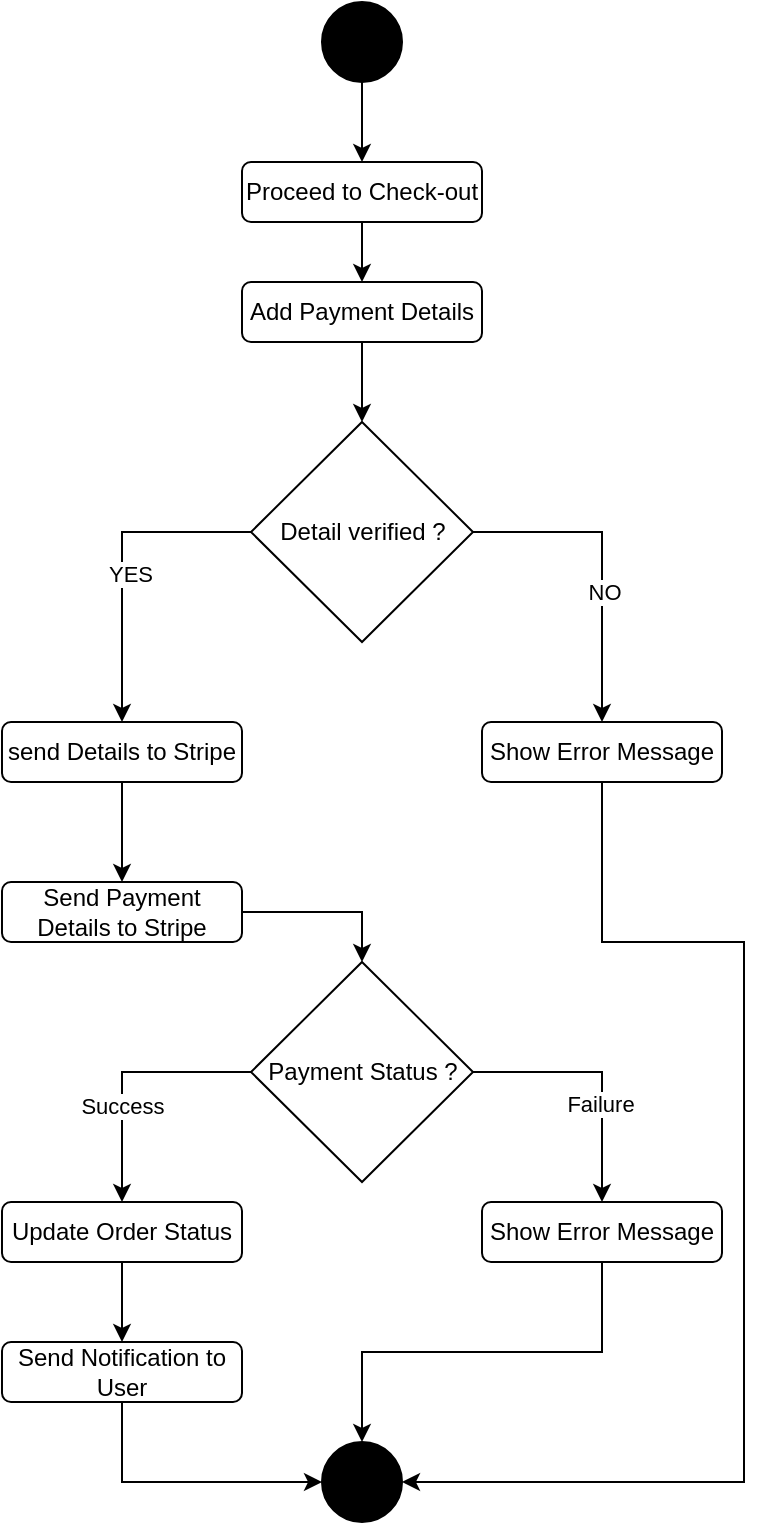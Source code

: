 <mxfile version="24.6.4" type="device">
  <diagram id="C5RBs43oDa-KdzZeNtuy" name="Page-1">
    <mxGraphModel dx="2765" dy="1069" grid="1" gridSize="10" guides="1" tooltips="1" connect="1" arrows="1" fold="1" page="1" pageScale="1" pageWidth="827" pageHeight="1169" background="#FFFFFF" math="0" shadow="0">
      <root>
        <mxCell id="WIyWlLk6GJQsqaUBKTNV-0" />
        <mxCell id="WIyWlLk6GJQsqaUBKTNV-1" parent="WIyWlLk6GJQsqaUBKTNV-0" />
        <mxCell id="RmVeTBXAw_z7LC56snDp-1" style="edgeStyle=orthogonalEdgeStyle;rounded=0;orthogonalLoop=1;jettySize=auto;html=1;exitX=0.5;exitY=1;exitDx=0;exitDy=0;entryX=0.5;entryY=0;entryDx=0;entryDy=0;" edge="1" parent="WIyWlLk6GJQsqaUBKTNV-1" source="RmVeTBXAw_z7LC56snDp-2" target="RmVeTBXAw_z7LC56snDp-4">
          <mxGeometry relative="1" as="geometry" />
        </mxCell>
        <mxCell id="RmVeTBXAw_z7LC56snDp-2" value="" style="ellipse;whiteSpace=wrap;html=1;aspect=fixed;fillColor=#000000;" vertex="1" parent="WIyWlLk6GJQsqaUBKTNV-1">
          <mxGeometry x="399" y="40" width="40" height="40" as="geometry" />
        </mxCell>
        <mxCell id="RmVeTBXAw_z7LC56snDp-3" style="edgeStyle=orthogonalEdgeStyle;rounded=0;orthogonalLoop=1;jettySize=auto;html=1;exitX=0.5;exitY=1;exitDx=0;exitDy=0;entryX=0.5;entryY=0;entryDx=0;entryDy=0;" edge="1" parent="WIyWlLk6GJQsqaUBKTNV-1" source="RmVeTBXAw_z7LC56snDp-4" target="RmVeTBXAw_z7LC56snDp-5">
          <mxGeometry relative="1" as="geometry" />
        </mxCell>
        <mxCell id="RmVeTBXAw_z7LC56snDp-4" value="Proceed to Check-out" style="rounded=1;whiteSpace=wrap;html=1;" vertex="1" parent="WIyWlLk6GJQsqaUBKTNV-1">
          <mxGeometry x="359" y="120" width="120" height="30" as="geometry" />
        </mxCell>
        <mxCell id="RmVeTBXAw_z7LC56snDp-10" style="edgeStyle=orthogonalEdgeStyle;rounded=0;orthogonalLoop=1;jettySize=auto;html=1;exitX=0.5;exitY=1;exitDx=0;exitDy=0;entryX=0.5;entryY=0;entryDx=0;entryDy=0;" edge="1" parent="WIyWlLk6GJQsqaUBKTNV-1" source="RmVeTBXAw_z7LC56snDp-5" target="RmVeTBXAw_z7LC56snDp-7">
          <mxGeometry relative="1" as="geometry" />
        </mxCell>
        <mxCell id="RmVeTBXAw_z7LC56snDp-5" value="Add Payment Details" style="rounded=1;whiteSpace=wrap;html=1;" vertex="1" parent="WIyWlLk6GJQsqaUBKTNV-1">
          <mxGeometry x="359" y="180" width="120" height="30" as="geometry" />
        </mxCell>
        <mxCell id="RmVeTBXAw_z7LC56snDp-11" style="edgeStyle=orthogonalEdgeStyle;rounded=0;orthogonalLoop=1;jettySize=auto;html=1;exitX=0;exitY=0.5;exitDx=0;exitDy=0;entryX=0.5;entryY=0;entryDx=0;entryDy=0;" edge="1" parent="WIyWlLk6GJQsqaUBKTNV-1" source="RmVeTBXAw_z7LC56snDp-7" target="RmVeTBXAw_z7LC56snDp-8">
          <mxGeometry relative="1" as="geometry" />
        </mxCell>
        <mxCell id="RmVeTBXAw_z7LC56snDp-13" value="YES" style="edgeLabel;html=1;align=center;verticalAlign=middle;resizable=0;points=[];" vertex="1" connectable="0" parent="RmVeTBXAw_z7LC56snDp-11">
          <mxGeometry x="0.068" y="4" relative="1" as="geometry">
            <mxPoint as="offset" />
          </mxGeometry>
        </mxCell>
        <mxCell id="RmVeTBXAw_z7LC56snDp-12" style="edgeStyle=orthogonalEdgeStyle;rounded=0;orthogonalLoop=1;jettySize=auto;html=1;exitX=1;exitY=0.5;exitDx=0;exitDy=0;entryX=0.5;entryY=0;entryDx=0;entryDy=0;" edge="1" parent="WIyWlLk6GJQsqaUBKTNV-1" source="RmVeTBXAw_z7LC56snDp-7" target="RmVeTBXAw_z7LC56snDp-9">
          <mxGeometry relative="1" as="geometry" />
        </mxCell>
        <mxCell id="RmVeTBXAw_z7LC56snDp-14" value="NO" style="edgeLabel;html=1;align=center;verticalAlign=middle;resizable=0;points=[];" vertex="1" connectable="0" parent="RmVeTBXAw_z7LC56snDp-12">
          <mxGeometry x="0.185" y="1" relative="1" as="geometry">
            <mxPoint as="offset" />
          </mxGeometry>
        </mxCell>
        <mxCell id="RmVeTBXAw_z7LC56snDp-7" value="Detail verified ?" style="rhombus;whiteSpace=wrap;html=1;" vertex="1" parent="WIyWlLk6GJQsqaUBKTNV-1">
          <mxGeometry x="363.5" y="250" width="111" height="110" as="geometry" />
        </mxCell>
        <mxCell id="RmVeTBXAw_z7LC56snDp-16" style="edgeStyle=orthogonalEdgeStyle;rounded=0;orthogonalLoop=1;jettySize=auto;html=1;exitX=0.5;exitY=1;exitDx=0;exitDy=0;entryX=0.5;entryY=0;entryDx=0;entryDy=0;" edge="1" parent="WIyWlLk6GJQsqaUBKTNV-1" source="RmVeTBXAw_z7LC56snDp-8" target="RmVeTBXAw_z7LC56snDp-15">
          <mxGeometry relative="1" as="geometry" />
        </mxCell>
        <mxCell id="RmVeTBXAw_z7LC56snDp-8" value="send Details to Stripe" style="rounded=1;whiteSpace=wrap;html=1;" vertex="1" parent="WIyWlLk6GJQsqaUBKTNV-1">
          <mxGeometry x="239" y="400" width="120" height="30" as="geometry" />
        </mxCell>
        <mxCell id="RmVeTBXAw_z7LC56snDp-29" style="edgeStyle=orthogonalEdgeStyle;rounded=0;orthogonalLoop=1;jettySize=auto;html=1;exitX=0.5;exitY=1;exitDx=0;exitDy=0;entryX=1;entryY=0.5;entryDx=0;entryDy=0;" edge="1" parent="WIyWlLk6GJQsqaUBKTNV-1" source="RmVeTBXAw_z7LC56snDp-9" target="RmVeTBXAw_z7LC56snDp-21">
          <mxGeometry relative="1" as="geometry">
            <Array as="points">
              <mxPoint x="539" y="510" />
              <mxPoint x="610" y="510" />
              <mxPoint x="610" y="780" />
            </Array>
          </mxGeometry>
        </mxCell>
        <mxCell id="RmVeTBXAw_z7LC56snDp-9" value="Show Error Message" style="rounded=1;whiteSpace=wrap;html=1;" vertex="1" parent="WIyWlLk6GJQsqaUBKTNV-1">
          <mxGeometry x="479" y="400" width="120" height="30" as="geometry" />
        </mxCell>
        <mxCell id="RmVeTBXAw_z7LC56snDp-23" style="edgeStyle=orthogonalEdgeStyle;rounded=0;orthogonalLoop=1;jettySize=auto;html=1;exitX=1;exitY=0.5;exitDx=0;exitDy=0;entryX=0.5;entryY=0;entryDx=0;entryDy=0;" edge="1" parent="WIyWlLk6GJQsqaUBKTNV-1" source="RmVeTBXAw_z7LC56snDp-15" target="RmVeTBXAw_z7LC56snDp-17">
          <mxGeometry relative="1" as="geometry" />
        </mxCell>
        <mxCell id="RmVeTBXAw_z7LC56snDp-15" value="Send Payment Details to Stripe" style="rounded=1;whiteSpace=wrap;html=1;" vertex="1" parent="WIyWlLk6GJQsqaUBKTNV-1">
          <mxGeometry x="239" y="480" width="120" height="30" as="geometry" />
        </mxCell>
        <mxCell id="RmVeTBXAw_z7LC56snDp-24" style="edgeStyle=orthogonalEdgeStyle;rounded=0;orthogonalLoop=1;jettySize=auto;html=1;exitX=0;exitY=0.5;exitDx=0;exitDy=0;entryX=0.5;entryY=0;entryDx=0;entryDy=0;" edge="1" parent="WIyWlLk6GJQsqaUBKTNV-1" source="RmVeTBXAw_z7LC56snDp-17" target="RmVeTBXAw_z7LC56snDp-18">
          <mxGeometry relative="1" as="geometry" />
        </mxCell>
        <mxCell id="RmVeTBXAw_z7LC56snDp-30" value="Success" style="edgeLabel;html=1;align=center;verticalAlign=middle;resizable=0;points=[];" vertex="1" connectable="0" parent="RmVeTBXAw_z7LC56snDp-24">
          <mxGeometry x="0.243" relative="1" as="geometry">
            <mxPoint y="1" as="offset" />
          </mxGeometry>
        </mxCell>
        <mxCell id="RmVeTBXAw_z7LC56snDp-25" style="edgeStyle=orthogonalEdgeStyle;rounded=0;orthogonalLoop=1;jettySize=auto;html=1;exitX=1;exitY=0.5;exitDx=0;exitDy=0;" edge="1" parent="WIyWlLk6GJQsqaUBKTNV-1" source="RmVeTBXAw_z7LC56snDp-17" target="RmVeTBXAw_z7LC56snDp-22">
          <mxGeometry relative="1" as="geometry" />
        </mxCell>
        <mxCell id="RmVeTBXAw_z7LC56snDp-31" value="Failure" style="edgeLabel;html=1;align=center;verticalAlign=middle;resizable=0;points=[];" vertex="1" connectable="0" parent="RmVeTBXAw_z7LC56snDp-25">
          <mxGeometry x="0.223" y="-1" relative="1" as="geometry">
            <mxPoint y="1" as="offset" />
          </mxGeometry>
        </mxCell>
        <mxCell id="RmVeTBXAw_z7LC56snDp-17" value="Payment Status ?" style="rhombus;whiteSpace=wrap;html=1;" vertex="1" parent="WIyWlLk6GJQsqaUBKTNV-1">
          <mxGeometry x="363.5" y="520" width="111" height="110" as="geometry" />
        </mxCell>
        <mxCell id="RmVeTBXAw_z7LC56snDp-26" style="edgeStyle=orthogonalEdgeStyle;rounded=0;orthogonalLoop=1;jettySize=auto;html=1;exitX=0.5;exitY=1;exitDx=0;exitDy=0;entryX=0.5;entryY=0;entryDx=0;entryDy=0;" edge="1" parent="WIyWlLk6GJQsqaUBKTNV-1" source="RmVeTBXAw_z7LC56snDp-18" target="RmVeTBXAw_z7LC56snDp-19">
          <mxGeometry relative="1" as="geometry" />
        </mxCell>
        <mxCell id="RmVeTBXAw_z7LC56snDp-18" value="Update Order Status" style="rounded=1;whiteSpace=wrap;html=1;" vertex="1" parent="WIyWlLk6GJQsqaUBKTNV-1">
          <mxGeometry x="239" y="640" width="120" height="30" as="geometry" />
        </mxCell>
        <mxCell id="RmVeTBXAw_z7LC56snDp-27" style="edgeStyle=orthogonalEdgeStyle;rounded=0;orthogonalLoop=1;jettySize=auto;html=1;exitX=0.5;exitY=1;exitDx=0;exitDy=0;entryX=0;entryY=0.5;entryDx=0;entryDy=0;" edge="1" parent="WIyWlLk6GJQsqaUBKTNV-1" source="RmVeTBXAw_z7LC56snDp-19" target="RmVeTBXAw_z7LC56snDp-21">
          <mxGeometry relative="1" as="geometry" />
        </mxCell>
        <mxCell id="RmVeTBXAw_z7LC56snDp-19" value="Send Notification to User" style="rounded=1;whiteSpace=wrap;html=1;" vertex="1" parent="WIyWlLk6GJQsqaUBKTNV-1">
          <mxGeometry x="239" y="710" width="120" height="30" as="geometry" />
        </mxCell>
        <mxCell id="RmVeTBXAw_z7LC56snDp-21" value="" style="ellipse;whiteSpace=wrap;html=1;aspect=fixed;fillColor=#000000;" vertex="1" parent="WIyWlLk6GJQsqaUBKTNV-1">
          <mxGeometry x="399" y="760" width="40" height="40" as="geometry" />
        </mxCell>
        <mxCell id="RmVeTBXAw_z7LC56snDp-28" style="edgeStyle=orthogonalEdgeStyle;rounded=0;orthogonalLoop=1;jettySize=auto;html=1;exitX=0.5;exitY=1;exitDx=0;exitDy=0;entryX=0.5;entryY=0;entryDx=0;entryDy=0;" edge="1" parent="WIyWlLk6GJQsqaUBKTNV-1" source="RmVeTBXAw_z7LC56snDp-22" target="RmVeTBXAw_z7LC56snDp-21">
          <mxGeometry relative="1" as="geometry" />
        </mxCell>
        <mxCell id="RmVeTBXAw_z7LC56snDp-22" value="Show Error Message" style="rounded=1;whiteSpace=wrap;html=1;" vertex="1" parent="WIyWlLk6GJQsqaUBKTNV-1">
          <mxGeometry x="479" y="640" width="120" height="30" as="geometry" />
        </mxCell>
      </root>
    </mxGraphModel>
  </diagram>
</mxfile>
